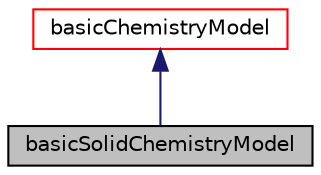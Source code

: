 digraph "basicSolidChemistryModel"
{
  bgcolor="transparent";
  edge [fontname="Helvetica",fontsize="10",labelfontname="Helvetica",labelfontsize="10"];
  node [fontname="Helvetica",fontsize="10",shape=record];
  Node1 [label="basicSolidChemistryModel",height=0.2,width=0.4,color="black", fillcolor="grey75", style="filled" fontcolor="black"];
  Node2 -> Node1 [dir="back",color="midnightblue",fontsize="10",style="solid",fontname="Helvetica"];
  Node2 [label="basicChemistryModel",height=0.2,width=0.4,color="red",URL="$classFoam_1_1basicChemistryModel.html",tooltip="Base class for chemistry models. "];
}
